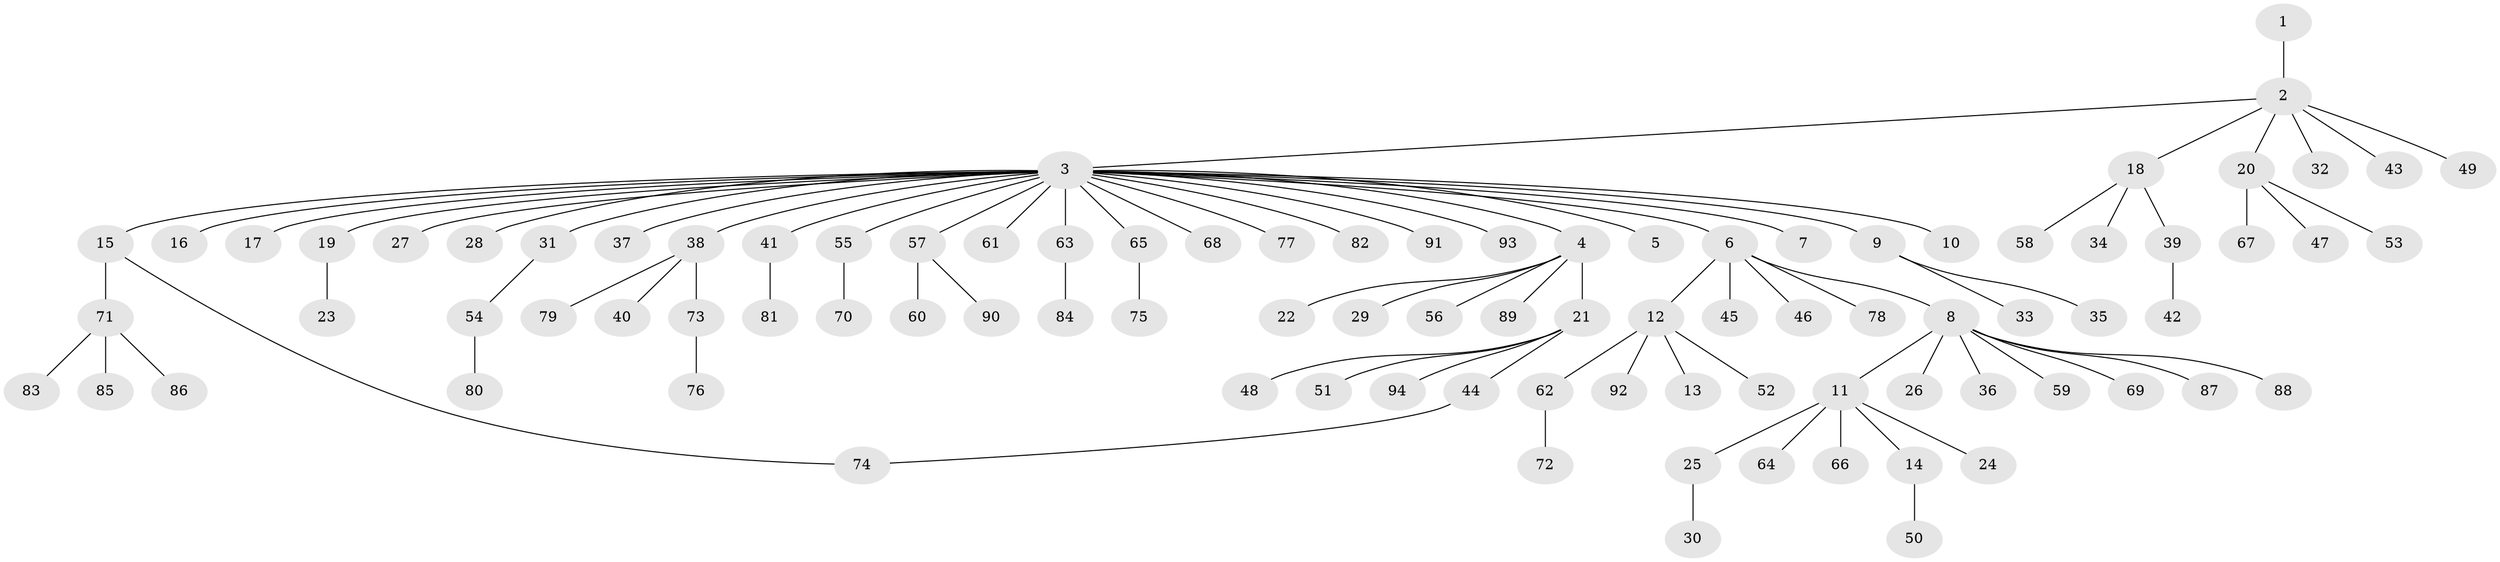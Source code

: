 // coarse degree distribution, {1: 0.8035714285714286, 7: 0.017857142857142856, 24: 0.017857142857142856, 5: 0.03571428571428571, 6: 0.017857142857142856, 8: 0.017857142857142856, 4: 0.017857142857142856, 2: 0.07142857142857142}
// Generated by graph-tools (version 1.1) at 2025/18/03/04/25 18:18:05]
// undirected, 94 vertices, 94 edges
graph export_dot {
graph [start="1"]
  node [color=gray90,style=filled];
  1;
  2;
  3;
  4;
  5;
  6;
  7;
  8;
  9;
  10;
  11;
  12;
  13;
  14;
  15;
  16;
  17;
  18;
  19;
  20;
  21;
  22;
  23;
  24;
  25;
  26;
  27;
  28;
  29;
  30;
  31;
  32;
  33;
  34;
  35;
  36;
  37;
  38;
  39;
  40;
  41;
  42;
  43;
  44;
  45;
  46;
  47;
  48;
  49;
  50;
  51;
  52;
  53;
  54;
  55;
  56;
  57;
  58;
  59;
  60;
  61;
  62;
  63;
  64;
  65;
  66;
  67;
  68;
  69;
  70;
  71;
  72;
  73;
  74;
  75;
  76;
  77;
  78;
  79;
  80;
  81;
  82;
  83;
  84;
  85;
  86;
  87;
  88;
  89;
  90;
  91;
  92;
  93;
  94;
  1 -- 2;
  2 -- 3;
  2 -- 18;
  2 -- 20;
  2 -- 32;
  2 -- 43;
  2 -- 49;
  3 -- 4;
  3 -- 5;
  3 -- 6;
  3 -- 7;
  3 -- 9;
  3 -- 10;
  3 -- 15;
  3 -- 16;
  3 -- 17;
  3 -- 19;
  3 -- 27;
  3 -- 28;
  3 -- 31;
  3 -- 37;
  3 -- 38;
  3 -- 41;
  3 -- 55;
  3 -- 57;
  3 -- 61;
  3 -- 63;
  3 -- 65;
  3 -- 68;
  3 -- 77;
  3 -- 82;
  3 -- 91;
  3 -- 93;
  4 -- 21;
  4 -- 22;
  4 -- 29;
  4 -- 56;
  4 -- 89;
  6 -- 8;
  6 -- 12;
  6 -- 45;
  6 -- 46;
  6 -- 78;
  8 -- 11;
  8 -- 26;
  8 -- 36;
  8 -- 59;
  8 -- 69;
  8 -- 87;
  8 -- 88;
  9 -- 33;
  9 -- 35;
  11 -- 14;
  11 -- 24;
  11 -- 25;
  11 -- 64;
  11 -- 66;
  12 -- 13;
  12 -- 52;
  12 -- 62;
  12 -- 92;
  14 -- 50;
  15 -- 71;
  15 -- 74;
  18 -- 34;
  18 -- 39;
  18 -- 58;
  19 -- 23;
  20 -- 47;
  20 -- 53;
  20 -- 67;
  21 -- 44;
  21 -- 48;
  21 -- 51;
  21 -- 94;
  25 -- 30;
  31 -- 54;
  38 -- 40;
  38 -- 73;
  38 -- 79;
  39 -- 42;
  41 -- 81;
  44 -- 74;
  54 -- 80;
  55 -- 70;
  57 -- 60;
  57 -- 90;
  62 -- 72;
  63 -- 84;
  65 -- 75;
  71 -- 83;
  71 -- 85;
  71 -- 86;
  73 -- 76;
}
